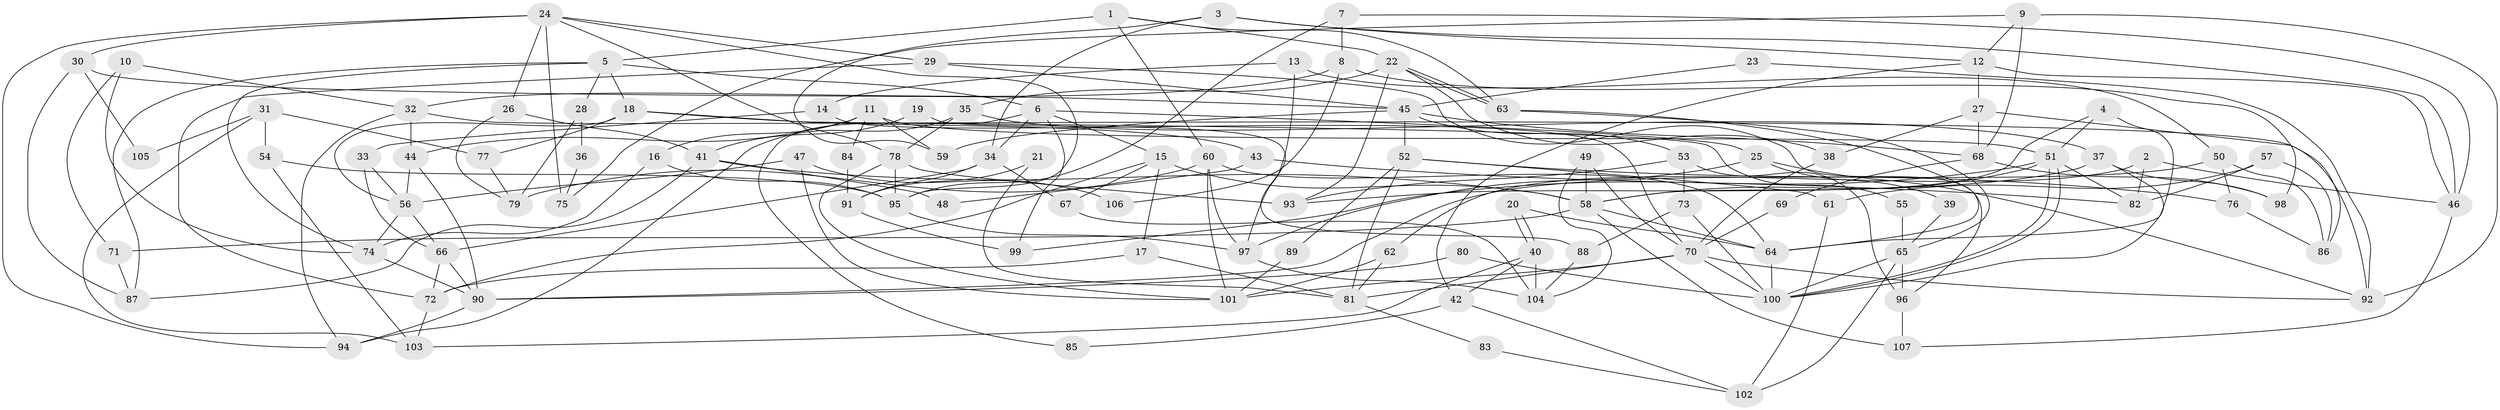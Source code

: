 // Generated by graph-tools (version 1.1) at 2025/50/03/09/25 04:50:49]
// undirected, 107 vertices, 214 edges
graph export_dot {
graph [start="1"]
  node [color=gray90,style=filled];
  1;
  2;
  3;
  4;
  5;
  6;
  7;
  8;
  9;
  10;
  11;
  12;
  13;
  14;
  15;
  16;
  17;
  18;
  19;
  20;
  21;
  22;
  23;
  24;
  25;
  26;
  27;
  28;
  29;
  30;
  31;
  32;
  33;
  34;
  35;
  36;
  37;
  38;
  39;
  40;
  41;
  42;
  43;
  44;
  45;
  46;
  47;
  48;
  49;
  50;
  51;
  52;
  53;
  54;
  55;
  56;
  57;
  58;
  59;
  60;
  61;
  62;
  63;
  64;
  65;
  66;
  67;
  68;
  69;
  70;
  71;
  72;
  73;
  74;
  75;
  76;
  77;
  78;
  79;
  80;
  81;
  82;
  83;
  84;
  85;
  86;
  87;
  88;
  89;
  90;
  91;
  92;
  93;
  94;
  95;
  96;
  97;
  98;
  99;
  100;
  101;
  102;
  103;
  104;
  105;
  106;
  107;
  1 -- 22;
  1 -- 63;
  1 -- 5;
  1 -- 60;
  2 -- 46;
  2 -- 62;
  2 -- 82;
  3 -- 12;
  3 -- 46;
  3 -- 34;
  3 -- 59;
  4 -- 64;
  4 -- 51;
  4 -- 58;
  5 -- 18;
  5 -- 6;
  5 -- 28;
  5 -- 74;
  5 -- 87;
  6 -- 34;
  6 -- 15;
  6 -- 25;
  6 -- 85;
  6 -- 99;
  7 -- 8;
  7 -- 95;
  7 -- 46;
  8 -- 32;
  8 -- 98;
  8 -- 106;
  9 -- 92;
  9 -- 12;
  9 -- 68;
  9 -- 75;
  10 -- 74;
  10 -- 32;
  10 -- 71;
  11 -- 16;
  11 -- 51;
  11 -- 44;
  11 -- 59;
  11 -- 84;
  12 -- 27;
  12 -- 46;
  12 -- 42;
  13 -- 14;
  13 -- 97;
  13 -- 50;
  14 -- 33;
  14 -- 70;
  15 -- 58;
  15 -- 17;
  15 -- 67;
  15 -- 72;
  16 -- 95;
  16 -- 74;
  17 -- 72;
  17 -- 81;
  18 -- 56;
  18 -- 77;
  18 -- 43;
  18 -- 55;
  19 -- 41;
  19 -- 88;
  20 -- 64;
  20 -- 40;
  20 -- 40;
  21 -- 81;
  21 -- 91;
  22 -- 63;
  22 -- 63;
  22 -- 35;
  22 -- 38;
  22 -- 93;
  23 -- 92;
  23 -- 45;
  24 -- 95;
  24 -- 78;
  24 -- 26;
  24 -- 29;
  24 -- 30;
  24 -- 75;
  24 -- 94;
  25 -- 97;
  25 -- 39;
  25 -- 92;
  26 -- 41;
  26 -- 79;
  27 -- 68;
  27 -- 38;
  27 -- 86;
  28 -- 79;
  28 -- 36;
  29 -- 45;
  29 -- 72;
  29 -- 96;
  30 -- 45;
  30 -- 87;
  30 -- 105;
  31 -- 54;
  31 -- 103;
  31 -- 77;
  31 -- 105;
  32 -- 44;
  32 -- 92;
  32 -- 94;
  33 -- 66;
  33 -- 56;
  34 -- 66;
  34 -- 67;
  34 -- 91;
  35 -- 37;
  35 -- 94;
  35 -- 78;
  36 -- 75;
  37 -- 100;
  37 -- 93;
  37 -- 98;
  38 -- 70;
  39 -- 65;
  40 -- 104;
  40 -- 42;
  40 -- 103;
  41 -- 58;
  41 -- 87;
  41 -- 48;
  42 -- 85;
  42 -- 102;
  43 -- 82;
  43 -- 48;
  44 -- 90;
  44 -- 56;
  45 -- 59;
  45 -- 52;
  45 -- 53;
  45 -- 68;
  46 -- 107;
  47 -- 56;
  47 -- 101;
  47 -- 106;
  49 -- 70;
  49 -- 58;
  49 -- 104;
  50 -- 90;
  50 -- 76;
  50 -- 86;
  51 -- 58;
  51 -- 100;
  51 -- 100;
  51 -- 82;
  51 -- 99;
  52 -- 76;
  52 -- 81;
  52 -- 61;
  52 -- 89;
  53 -- 96;
  53 -- 73;
  53 -- 93;
  54 -- 95;
  54 -- 103;
  55 -- 65;
  56 -- 74;
  56 -- 66;
  57 -- 82;
  57 -- 86;
  57 -- 61;
  58 -- 71;
  58 -- 64;
  58 -- 107;
  60 -- 64;
  60 -- 79;
  60 -- 97;
  60 -- 101;
  61 -- 102;
  62 -- 101;
  62 -- 81;
  63 -- 64;
  63 -- 65;
  64 -- 100;
  65 -- 102;
  65 -- 96;
  65 -- 100;
  66 -- 72;
  66 -- 90;
  67 -- 104;
  68 -- 69;
  68 -- 98;
  69 -- 70;
  70 -- 101;
  70 -- 100;
  70 -- 81;
  70 -- 92;
  71 -- 87;
  72 -- 103;
  73 -- 100;
  73 -- 88;
  74 -- 90;
  76 -- 86;
  77 -- 79;
  78 -- 93;
  78 -- 95;
  78 -- 101;
  80 -- 90;
  80 -- 100;
  81 -- 83;
  83 -- 102;
  84 -- 91;
  88 -- 104;
  89 -- 101;
  90 -- 94;
  91 -- 99;
  95 -- 97;
  96 -- 107;
  97 -- 104;
}
